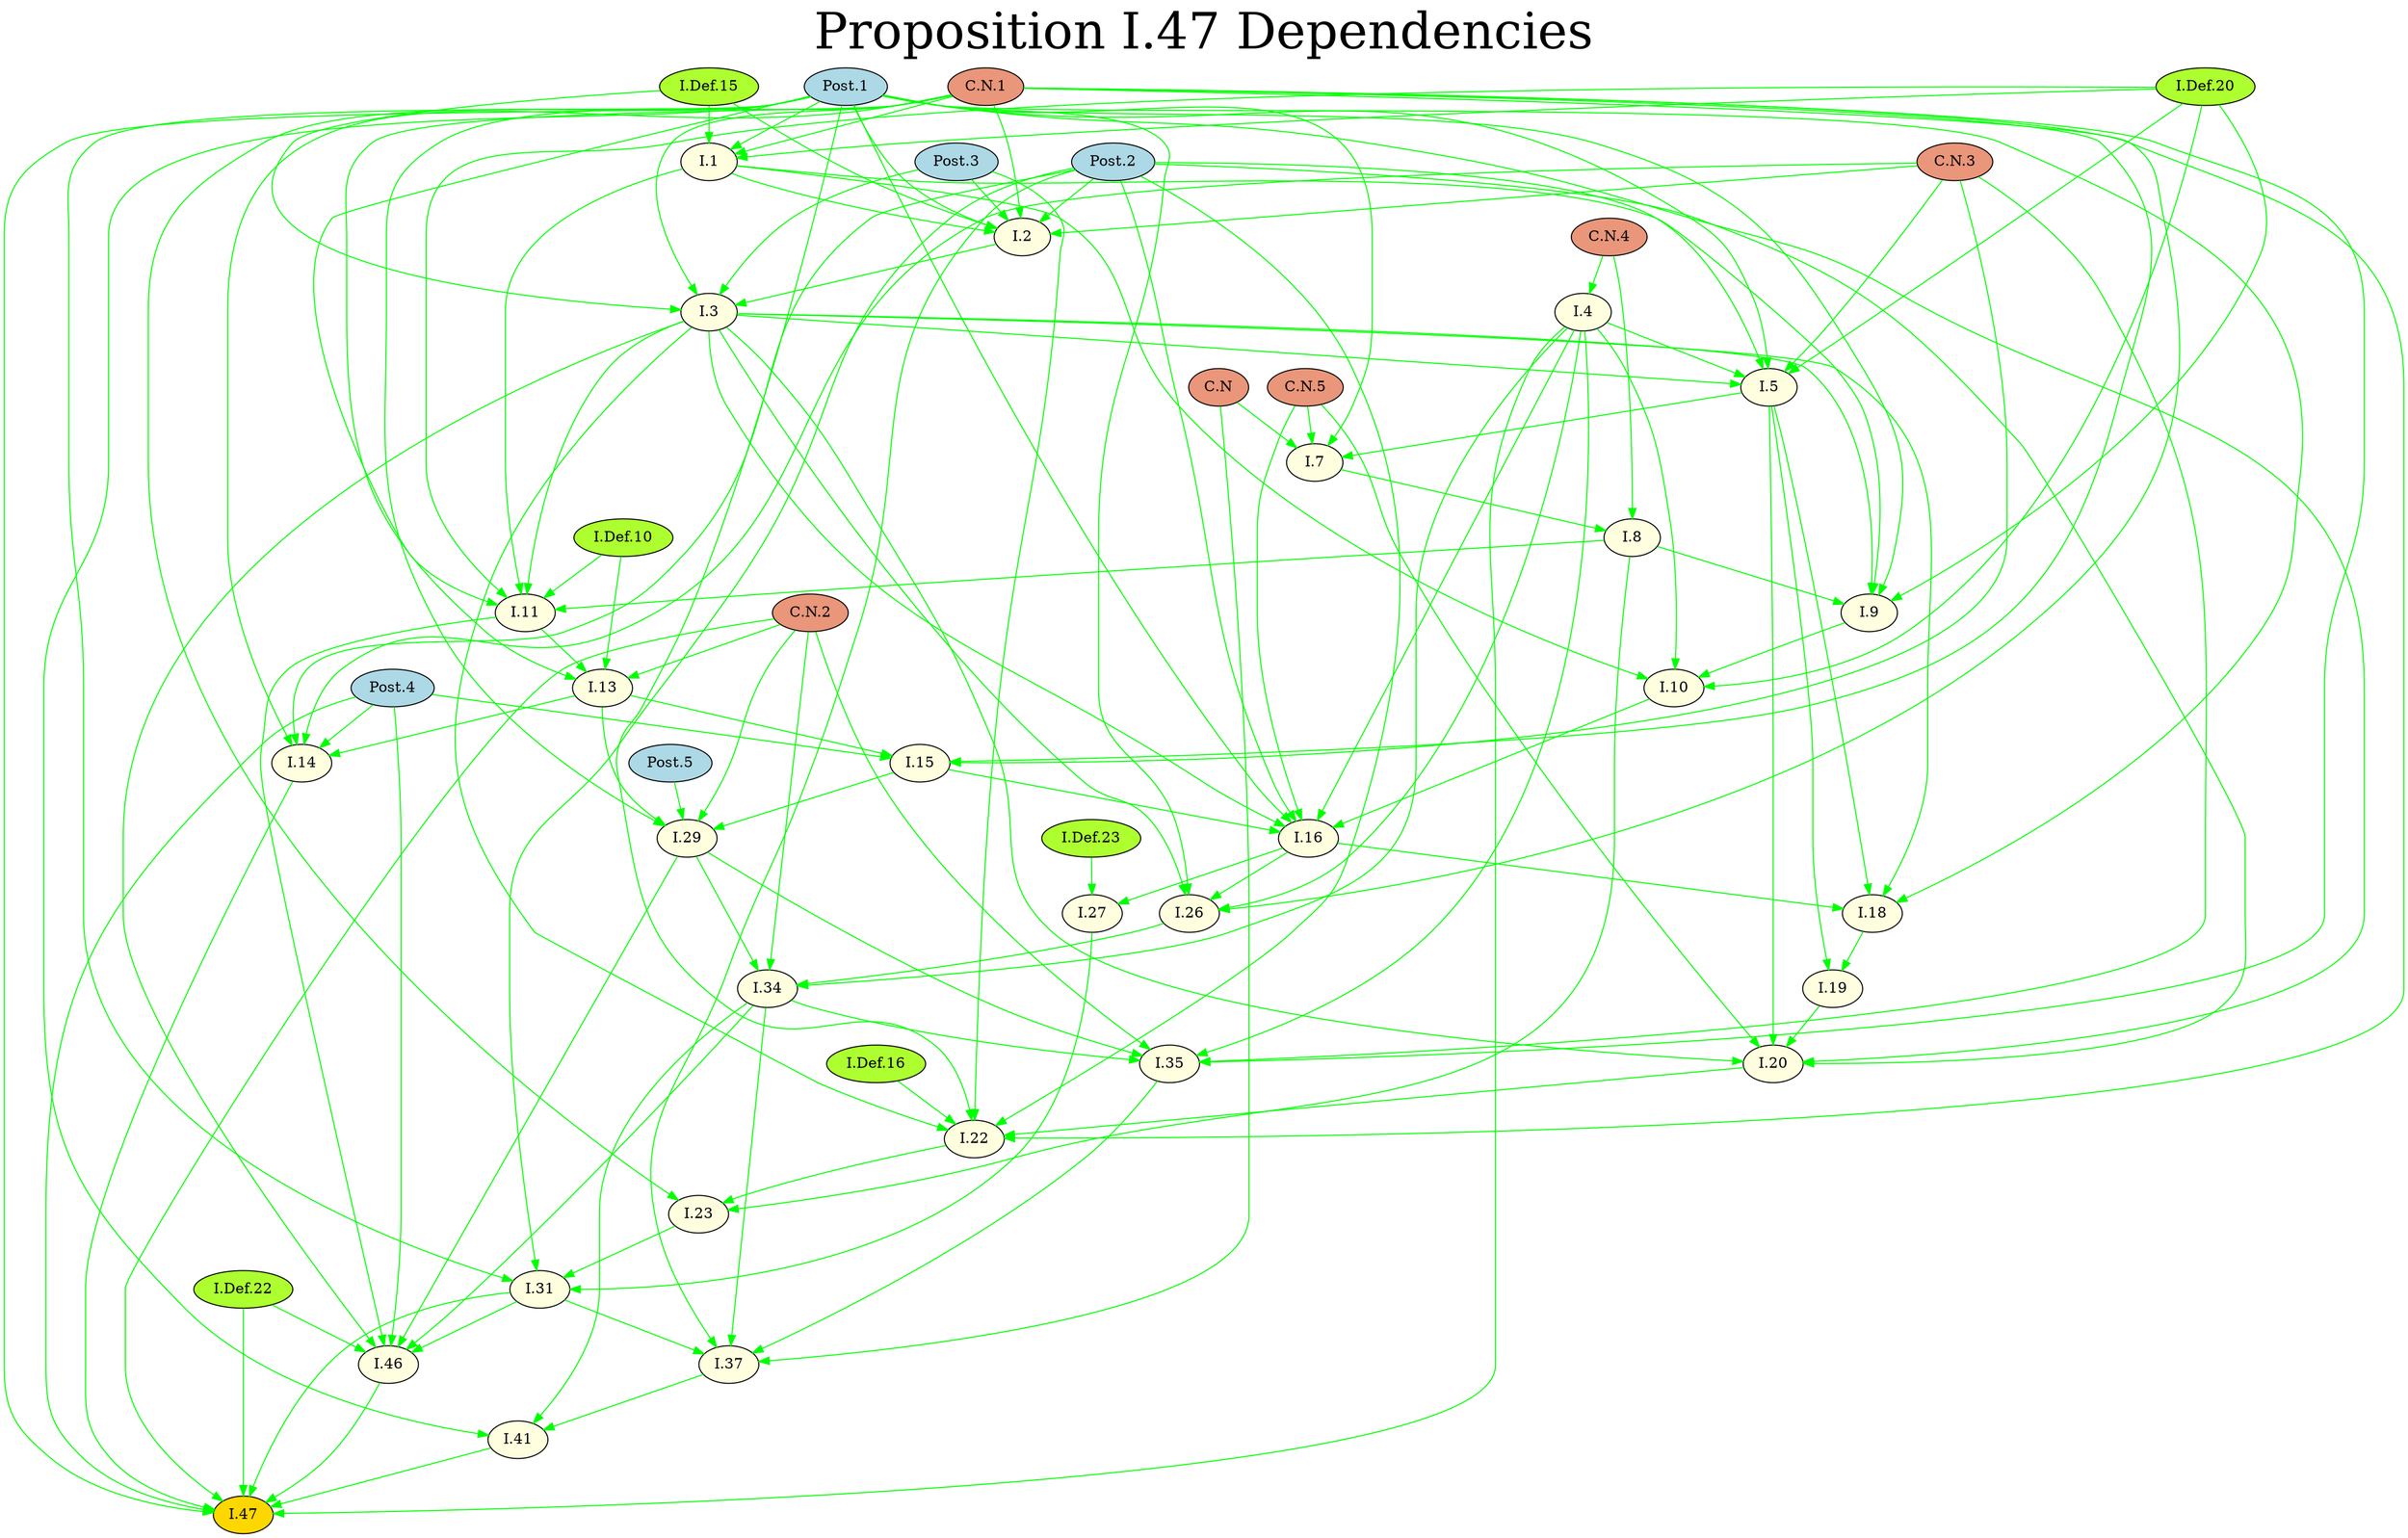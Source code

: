 // Elements Books I-VI proposition dependencies
//
// Graph connections generated from extracting 
// justifications from David Joyce's online elements.
// https://mathcs.clarku.edu/~djoyce/elements/elements.html
//
// First six books selected because they are the only
// books found in Oliver Byrne’s 1847 illustrated Elements
// https://www.c82.net/euclid/
//
// 2023jun21 created
// changed --------------------------------------
// 23jun23 terminal nodes colored, definitions linked
// 23jun28 simplified for (fmteucgv)

digraph G {

rankdir=TB;  //top to bottom
//B bottom  T top  L left R right

labelloc="t"

label=<<FONT COLOR="BLACK" POINT-SIZE="48.0">Proposition I.47 Dependencies</FONT>>;

ordering=out;
fontsize="16";

node [shape=oval];
node [style=filled, fillcolor=lightyellow];
edge [color=green];

//===start-node-attributes

// postulates
"Post.1" [fillcolor=lightblue, URL="https://mathcs.clarku.edu/~djoyce/elements/bookI/post1.html"];        
"Post.2" [fillcolor=lightblue, URL="https://mathcs.clarku.edu/~djoyce/elements/bookI/post2.html"];        
"Post.3" [fillcolor=lightblue, URL="https://mathcs.clarku.edu/~djoyce/elements/bookI/post3.html"];        
"Post.4" [fillcolor=lightblue, URL="https://mathcs.clarku.edu/~djoyce/elements/bookI/post4.html"];        
"Post.5" [fillcolor=lightblue, URL="https://mathcs.clarku.edu/~djoyce/elements/bookI/post5.html"];        

// common notions
"C.N" [fillcolor=darksalmon, URL="https://mathcs.clarku.edu/~djoyce/elements/bookI/cn.html"];              
"C.N.1" [fillcolor=darksalmon, URL="https://mathcs.clarku.edu/~djoyce/elements/bookI/cn.html"];            
"C.N.2" [fillcolor=darksalmon, URL="https://mathcs.clarku.edu/~djoyce/elements/bookI/cn.html"];            
"C.N.3" [fillcolor=darksalmon, URL="https://mathcs.clarku.edu/~djoyce/elements/bookI/cn.html"];            
"C.N.4" [fillcolor=darksalmon, URL="https://mathcs.clarku.edu/~djoyce/elements/bookI/cn.html"];            
"C.N.5" [fillcolor=darksalmon, URL="https://mathcs.clarku.edu/~djoyce/elements/bookI/cn.html"];            

// definitions
"I.Def.22" [fillcolor=greenyellow URL="https://mathcs.clarku.edu/~djoyce/elements/bookI/defI22.html"];      
"I.Def.15" [fillcolor=greenyellow, URL="https://mathcs.clarku.edu/~djoyce/elements/bookI/defI15.html"];     
"I.Def.20" [fillcolor=greenyellow URL="https://mathcs.clarku.edu/~djoyce/elements/bookI/defI20.html"];      
"I.Def.10" [fillcolor=greenyellow, URL="https://mathcs.clarku.edu/~djoyce/elements/bookI/defI10.html"];     
"I.Def.23" [fillcolor=greenyellow URL="https://mathcs.clarku.edu/~djoyce/elements/bookI/defI23.html"];      
"I.Def.16" [fillcolor=greenyellow URL="https://mathcs.clarku.edu/~djoyce/elements/bookI/defI15.html"];      

// corollaries

// propositions
"I.47" [URL="https://mathcs.clarku.edu/~djoyce/elements/bookI/propI47.html"];
"I.4" [URL="https://mathcs.clarku.edu/~djoyce/elements/bookI/propI4.html"];
"I.14" [URL="https://mathcs.clarku.edu/~djoyce/elements/bookI/propI14.html"];
"I.31" [URL="https://mathcs.clarku.edu/~djoyce/elements/bookI/propI31.html"];
"I.41" [URL="https://mathcs.clarku.edu/~djoyce/elements/bookI/propI41.html"];
"I.46" [URL="https://mathcs.clarku.edu/~djoyce/elements/bookI/propI46.html"];
"I.3" [URL="https://mathcs.clarku.edu/~djoyce/elements/bookI/propI3.html"];
"I.11" [URL="https://mathcs.clarku.edu/~djoyce/elements/bookI/propI11.html"];
"I.13" [URL="https://mathcs.clarku.edu/~djoyce/elements/bookI/propI13.html"];
"I.23" [URL="https://mathcs.clarku.edu/~djoyce/elements/bookI/propI23.html"];
"I.27" [URL="https://mathcs.clarku.edu/~djoyce/elements/bookI/propI27.html"];
"I.29" [URL="https://mathcs.clarku.edu/~djoyce/elements/bookI/propI29.html"];
"I.34" [URL="https://mathcs.clarku.edu/~djoyce/elements/bookI/propI34.html"];
"I.37" [URL="https://mathcs.clarku.edu/~djoyce/elements/bookI/propI37.html"];
"I.1" [URL="https://mathcs.clarku.edu/~djoyce/elements/bookI/propI1.html"];
"I.2" [URL="https://mathcs.clarku.edu/~djoyce/elements/bookI/propI2.html"];
"I.8" [URL="https://mathcs.clarku.edu/~djoyce/elements/bookI/propI8.html"];
"I.15" [URL="https://mathcs.clarku.edu/~djoyce/elements/bookI/propI15.html"];
"I.16" [URL="https://mathcs.clarku.edu/~djoyce/elements/bookI/propI16.html"];
"I.22" [URL="https://mathcs.clarku.edu/~djoyce/elements/bookI/propI22.html"];
"I.26" [URL="https://mathcs.clarku.edu/~djoyce/elements/bookI/propI26.html"];
"I.35" [URL="https://mathcs.clarku.edu/~djoyce/elements/bookI/propI35.html"];
"I.7" [URL="https://mathcs.clarku.edu/~djoyce/elements/bookI/propI7.html"];
"I.10" [URL="https://mathcs.clarku.edu/~djoyce/elements/bookI/propI10.html"];
"I.20" [URL="https://mathcs.clarku.edu/~djoyce/elements/bookI/propI20.html"];
"I.5" [URL="https://mathcs.clarku.edu/~djoyce/elements/bookI/propI5.html"];
"I.9" [URL="https://mathcs.clarku.edu/~djoyce/elements/bookI/propI9.html"];
"I.19" [URL="https://mathcs.clarku.edu/~djoyce/elements/bookI/propI19.html"];
"I.18" [URL="https://mathcs.clarku.edu/~djoyce/elements/bookI/propI18.html"];

// terminal nodes
"I.47" [fillcolor=gold];

//===end=node-attributes

//===start-book-deps
"I.46" -> "I.47";
"I.31" -> "I.47";
"Post.1" -> "I.47";
"I.Def.22" -> "I.47";
"I.14" -> "I.47";
"Post.4" -> "I.47";
"C.N.2" -> "I.47";
"I.4" -> "I.47";
"I.41" -> "I.47";
"C.N.4" -> "I.4";
"Post.2" -> "I.14";
"I.13" -> "I.14";
"Post.4" -> "I.14";
"C.N.1" -> "I.14";
"C.N.3" -> "I.14";
"Post.1" -> "I.31";
"I.23" -> "I.31";
"Post.2" -> "I.31";
"I.27" -> "I.31";
"Post.1" -> "I.41";
"I.37" -> "I.41";
"I.34" -> "I.41";
"I.11" -> "I.46";
"I.3" -> "I.46";
"I.31" -> "I.46";
"I.34" -> "I.46";
"I.29" -> "I.46";
"Post.4" -> "I.46";
"I.Def.22" -> "I.46";
"I.2" -> "I.3";
"Post.3" -> "I.3";
"I.Def.15" -> "I.3";
"C.N.1" -> "I.3";
"I.3" -> "I.11";
"I.1" -> "I.11";
"Post.1" -> "I.11";
"I.Def.20" -> "I.11";
"I.8" -> "I.11";
"I.Def.10" -> "I.11";
"I.Def.10" -> "I.13";
"I.11" -> "I.13";
"C.N.2" -> "I.13";
"C.N.1" -> "I.13";
"Post.1" -> "I.23";
"I.22" -> "I.23";
"I.8" -> "I.23";
"I.16" -> "I.27";
"I.Def.23" -> "I.27";
"I.13" -> "I.29";
"Post.5" -> "I.29";
"I.15" -> "I.29";
"C.N.1" -> "I.29";
"C.N.2" -> "I.29";
"I.29" -> "I.34";
"I.26" -> "I.34";
"C.N.2" -> "I.34";
"I.4" -> "I.34";
"Post.2" -> "I.37";
"I.31" -> "I.37";
"I.35" -> "I.37";
"I.34" -> "I.37";
"C.N" -> "I.37";
"Post.1" -> "I.1";
"I.Def.15" -> "I.1";
"C.N.1" -> "I.1";
"I.Def.20" -> "I.1";
"Post.1" -> "I.2";
"I.1" -> "I.2";
"Post.2" -> "I.2";
"Post.3" -> "I.2";
"I.Def.15" -> "I.2";
"C.N.3" -> "I.2";
"C.N.1" -> "I.2";
"I.7" -> "I.8";
"C.N.4" -> "I.8";
"I.13" -> "I.15";
"Post.4" -> "I.15";
"C.N.1" -> "I.15";
"C.N.3" -> "I.15";
"I.10" -> "I.16";
"Post.1" -> "I.16";
"Post.2" -> "I.16";
"I.3" -> "I.16";
"I.15" -> "I.16";
"I.4" -> "I.16";
"C.N.5" -> "I.16";
"I.20" -> "I.22";
"Post.2" -> "I.22";
"I.3" -> "I.22";
"Post.3" -> "I.22";
"Post.1" -> "I.22";
"I.Def.16" -> "I.22";
"C.N.1" -> "I.22";
"I.3" -> "I.26";
"Post.1" -> "I.26";
"I.4" -> "I.26";
"C.N.1" -> "I.26";
"I.16" -> "I.26";
"I.34" -> "I.35";
"C.N.1" -> "I.35";
"C.N.2" -> "I.35";
"I.29" -> "I.35";
"I.4" -> "I.35";
"C.N.3" -> "I.35";
"Post.1" -> "I.7";
"I.5" -> "I.7";
"C.N.5" -> "I.7";
"C.N" -> "I.7";
"I.1" -> "I.10";
"I.9" -> "I.10";
"I.Def.20" -> "I.10";
"I.4" -> "I.10";
"Post.2" -> "I.20";
"I.3" -> "I.20";
"Post.1" -> "I.20";
"I.5" -> "I.20";
"C.N.5" -> "I.20";
"I.19" -> "I.20";
"I.Def.20" -> "I.5";
"Post.2" -> "I.5";
"I.3" -> "I.5";
"Post.1" -> "I.5";
"I.4" -> "I.5";
"C.N.3" -> "I.5";
"I.3" -> "I.9";
"Post.1" -> "I.9";
"I.1" -> "I.9";
"I.Def.20" -> "I.9";
"I.8" -> "I.9";
"I.5" -> "I.19";
"I.18" -> "I.19";
"I.3" -> "I.18";
"Post.1" -> "I.18";
"I.16" -> "I.18";
"I.5" -> "I.18";
//===end-book-deps

}